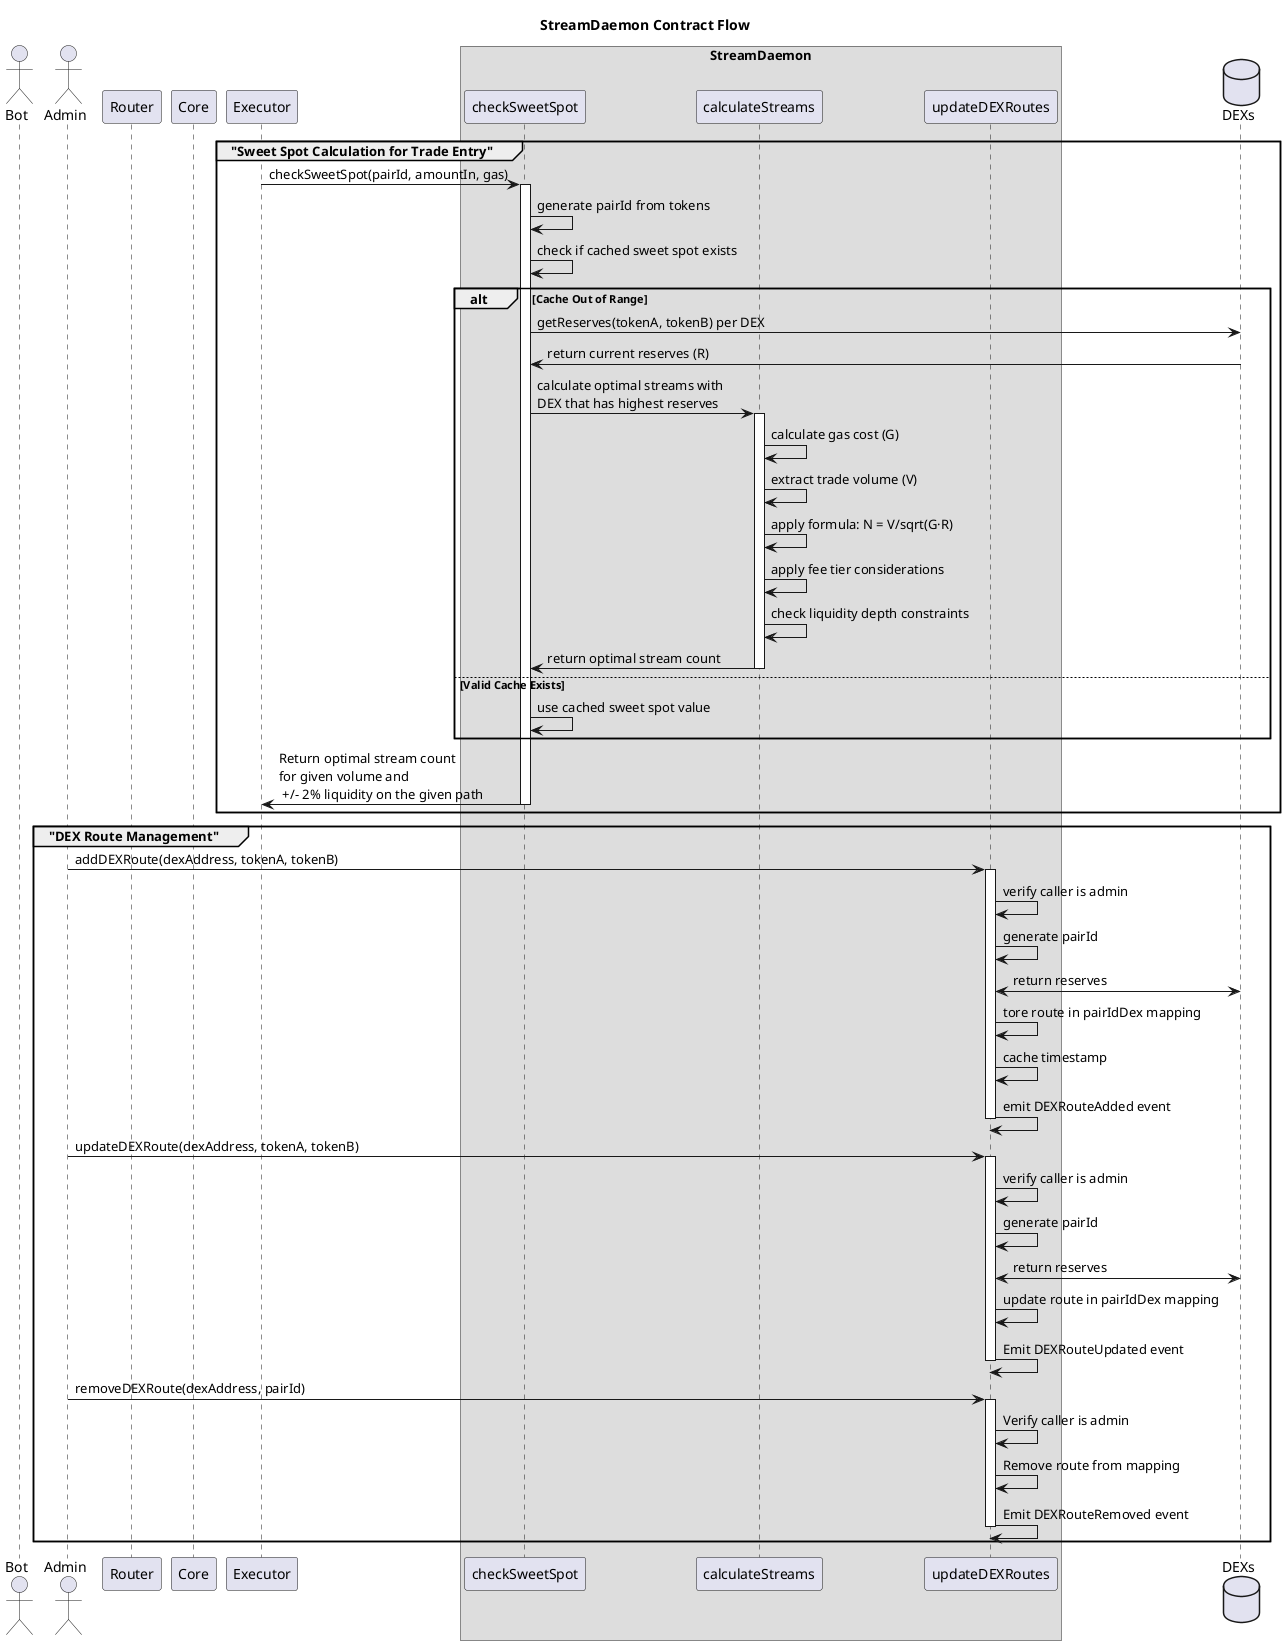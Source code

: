 @startuml StreamDaemon
title StreamDaemon Contract Flow

actor "Bot" as B
actor "Admin" as A
participant "Router" as R
participant "Core" as C
participant "Executor" as E
box StreamDaemon
participant "checkSweetSpot" as CSS
participant "calculateStreams" as CS
participant "updateDEXRoutes" as UDR
' participant "cacheSweetSpot" as CSP
end box
database "DEXs" as DEX

group "Sweet Spot Calculation for Trade Entry"
  E -> CSS: checkSweetSpot(pairId, amountIn, gas)
  activate CSS
  
  CSS -> CSS: generate pairId from tokens
  CSS -> CSS: check if cached sweet spot exists
  
  alt Cache Out of Range
    CSS -> DEX: getReserves(tokenA, tokenB) per DEX
    DEX -> CSS: return current reserves (R)
    CSS -> CS: calculate optimal streams with\nDEX that has highest reserves
    activate CS
    CS -> CS: calculate gas cost (G)
    CS -> CS: extract trade volume (V)
    CS -> CS: apply formula: N = V/sqrt(G·R)
    CS -> CS: apply fee tier considerations
    CS -> CS: check liquidity depth constraints
    CS -> CSS: return optimal stream count
    deactivate CS
    ' CSS -> CSP: cache result with timestamp
  else Valid Cache Exists
    CSS -> CSS: use cached sweet spot value
  end
  
  CSS -> E: Return optimal stream count\nfor given volume and\n +/- 2% liquidity on the given path
  deactivate CSS
end

group "DEX Route Management"
  A -> UDR: addDEXRoute(dexAddress, tokenA, tokenB)
  activate UDR
  UDR -> UDR: verify caller is admin
  UDR -> UDR: generate pairId
  UDR <-> DEX: return reserves
  UDR -> UDR: tore route in pairIdDex mapping
  UDR -> UDR: cache timestamp
  UDR -> UDR: emit DEXRouteAdded event
  deactivate UDR
  
  A -> UDR: updateDEXRoute(dexAddress, tokenA, tokenB)
  activate UDR
  UDR -> UDR: verify caller is admin
  UDR -> UDR: generate pairId
  UDR <-> DEX: return reserves
  UDR -> UDR: update route in pairIdDex mapping
  UDR -> UDR: Emit DEXRouteUpdated event
  deactivate UDR
  
  A -> UDR: removeDEXRoute(dexAddress, pairId)
  activate UDR
  UDR -> UDR: Verify caller is admin
  UDR -> UDR: Remove route from mapping
  UDR -> UDR: Emit DEXRouteRemoved event
  deactivate UDR
end

' group "Sweet Spot Re-caching"
'   B -> R: Call recacheSweetSpots()
'   R -> CSP: Forward recache request
'   activate CSP
  
'   CSP -> CSP: Loop through all cached DEX routes
'   loop For each pairId in each DEX
'     CSP -> CSP: Check if sweet spot is cached
'     alt Sweet spot is cached
'       CSP -> CSP: Return cached sweet spot
'     else Sweet spot is not cached
'       CSP -> CSP: Recalculate sweet spot (reserves)
'     end
'   end
  
'   CSP -> CSP: Emit SweetSpotsRecached event
'   CSP -> R: Return success
'   deactivate CSP
' end

@enduml
